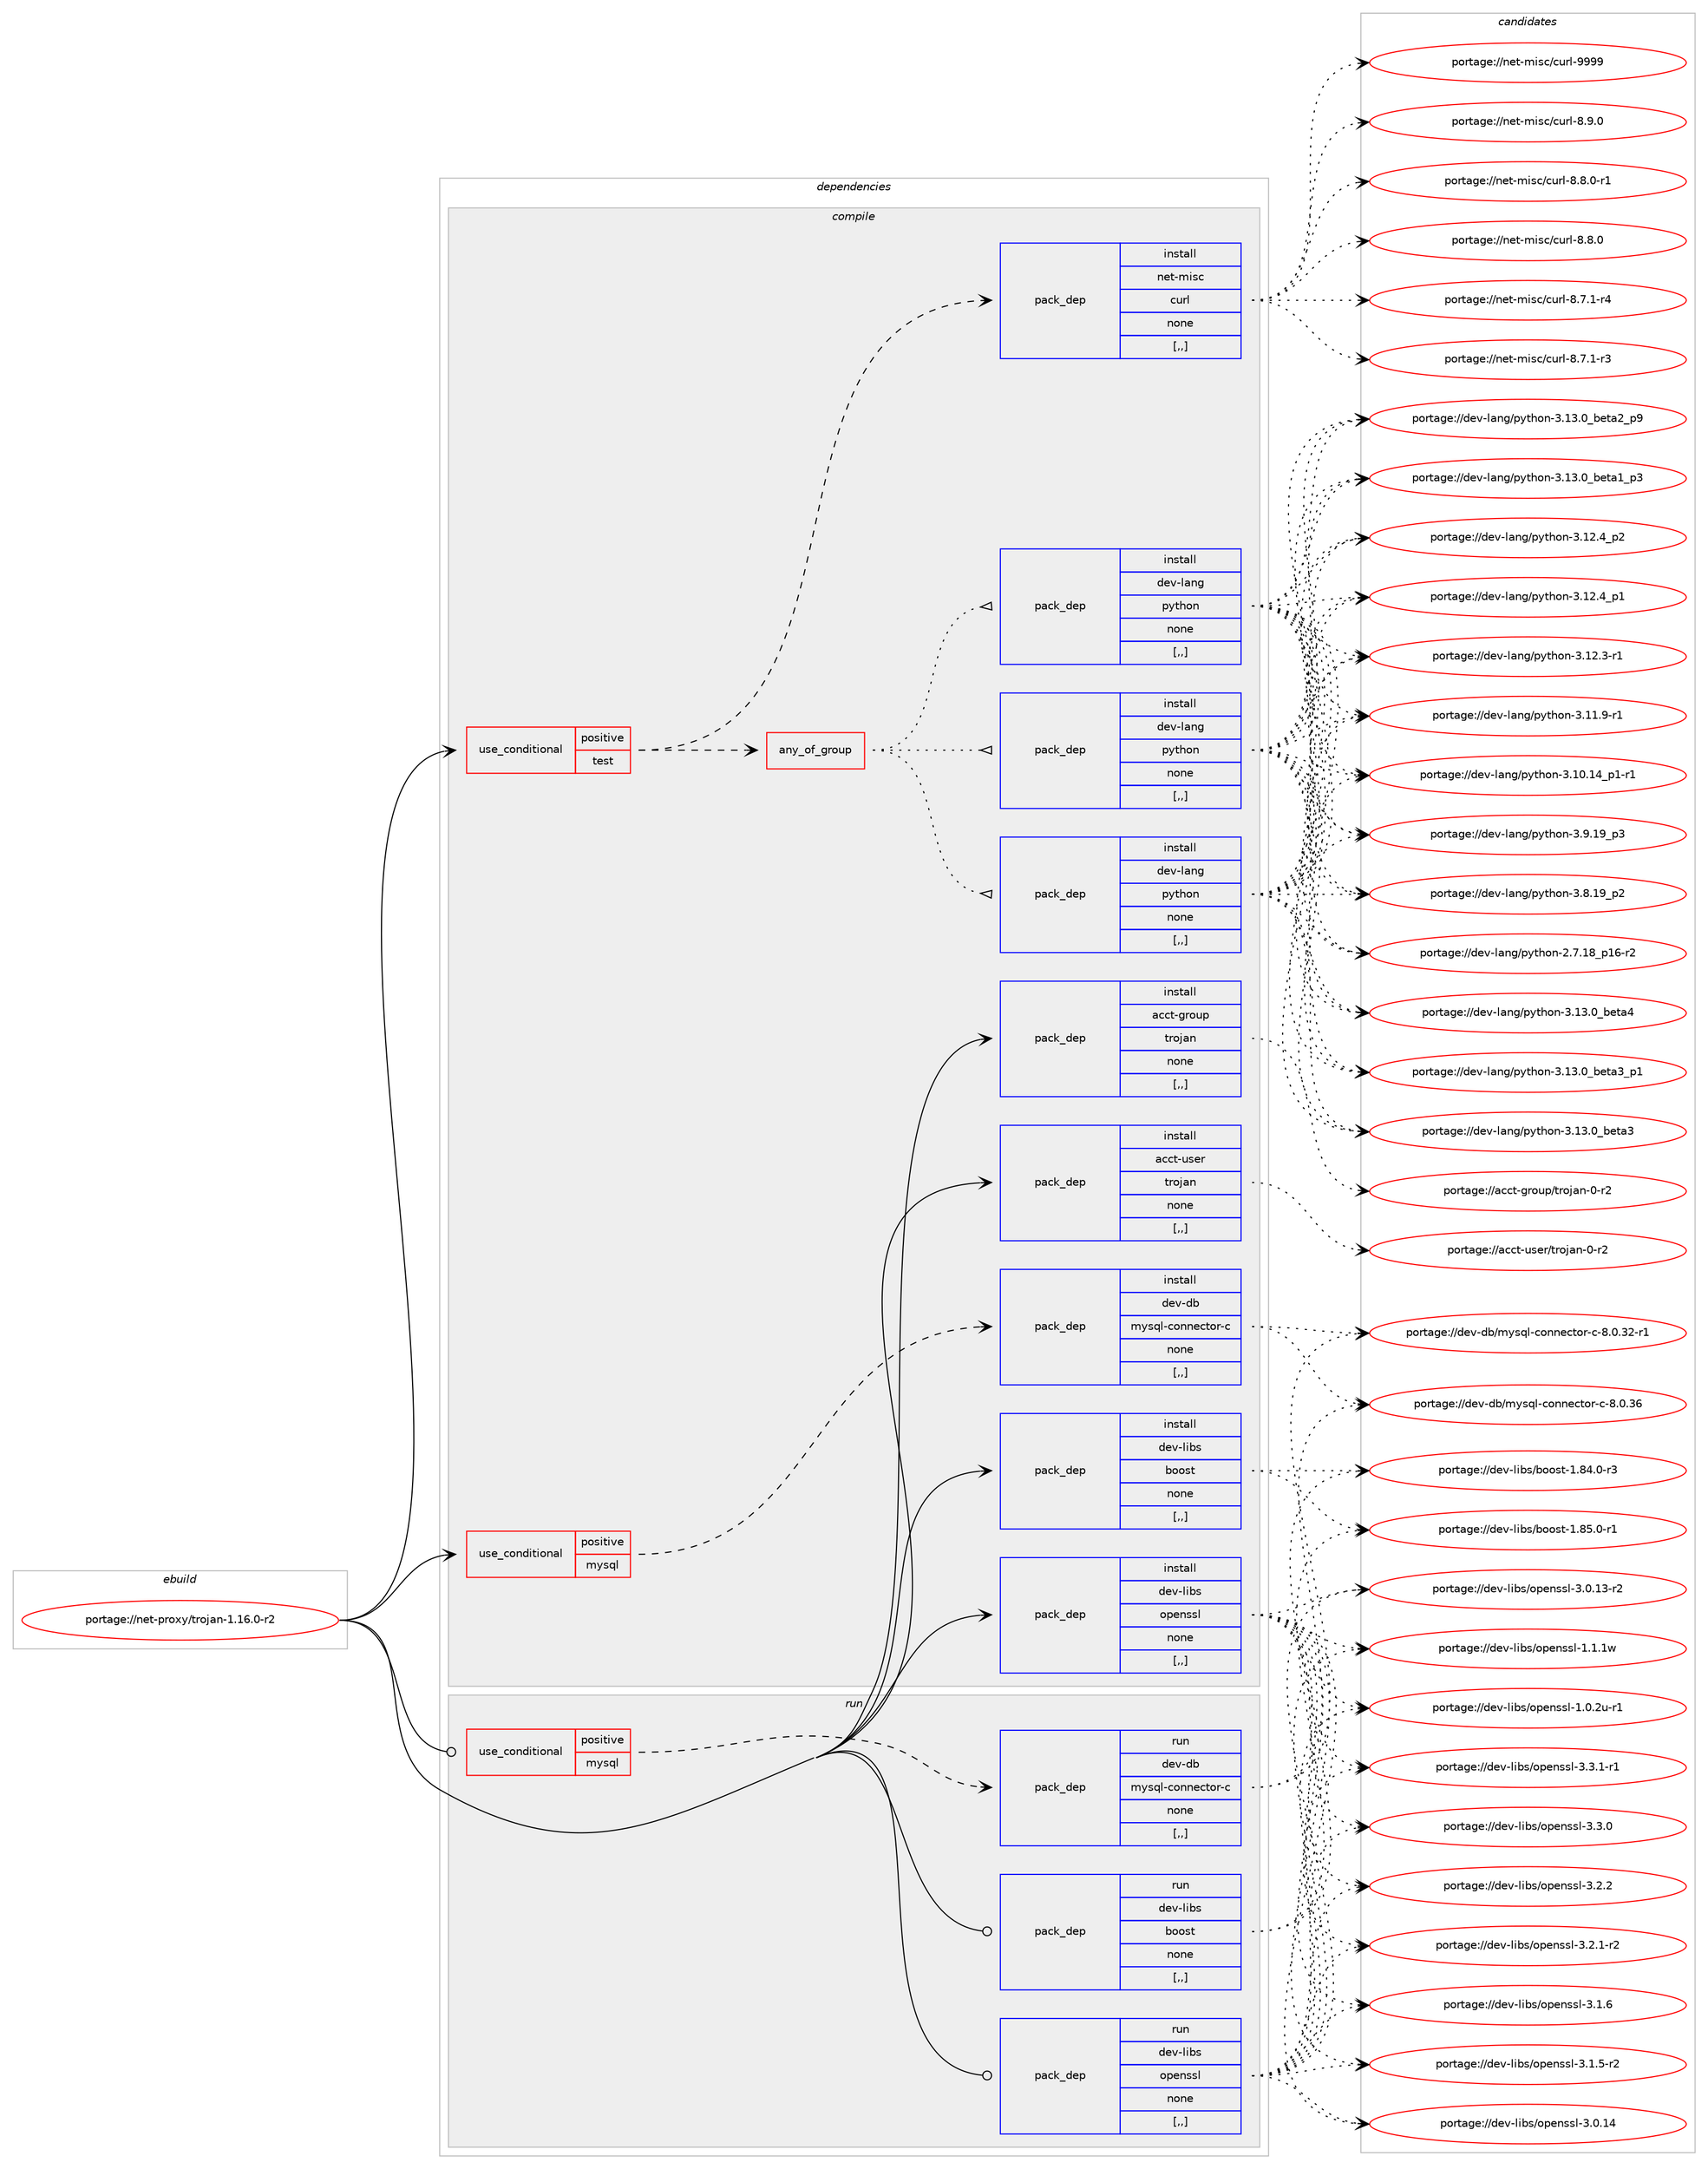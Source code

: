 digraph prolog {

# *************
# Graph options
# *************

newrank=true;
concentrate=true;
compound=true;
graph [rankdir=LR,fontname=Helvetica,fontsize=10,ranksep=1.5];#, ranksep=2.5, nodesep=0.2];
edge  [arrowhead=vee];
node  [fontname=Helvetica,fontsize=10];

# **********
# The ebuild
# **********

subgraph cluster_leftcol {
color=gray;
label=<<i>ebuild</i>>;
id [label="portage://net-proxy/trojan-1.16.0-r2", color=red, width=4, href="../net-proxy/trojan-1.16.0-r2.svg"];
}

# ****************
# The dependencies
# ****************

subgraph cluster_midcol {
color=gray;
label=<<i>dependencies</i>>;
subgraph cluster_compile {
fillcolor="#eeeeee";
style=filled;
label=<<i>compile</i>>;
subgraph cond101787 {
dependency384948 [label=<<TABLE BORDER="0" CELLBORDER="1" CELLSPACING="0" CELLPADDING="4"><TR><TD ROWSPAN="3" CELLPADDING="10">use_conditional</TD></TR><TR><TD>positive</TD></TR><TR><TD>mysql</TD></TR></TABLE>>, shape=none, color=red];
subgraph pack280401 {
dependency384949 [label=<<TABLE BORDER="0" CELLBORDER="1" CELLSPACING="0" CELLPADDING="4" WIDTH="220"><TR><TD ROWSPAN="6" CELLPADDING="30">pack_dep</TD></TR><TR><TD WIDTH="110">install</TD></TR><TR><TD>dev-db</TD></TR><TR><TD>mysql-connector-c</TD></TR><TR><TD>none</TD></TR><TR><TD>[,,]</TD></TR></TABLE>>, shape=none, color=blue];
}
dependency384948:e -> dependency384949:w [weight=20,style="dashed",arrowhead="vee"];
}
id:e -> dependency384948:w [weight=20,style="solid",arrowhead="vee"];
subgraph cond101788 {
dependency384950 [label=<<TABLE BORDER="0" CELLBORDER="1" CELLSPACING="0" CELLPADDING="4"><TR><TD ROWSPAN="3" CELLPADDING="10">use_conditional</TD></TR><TR><TD>positive</TD></TR><TR><TD>test</TD></TR></TABLE>>, shape=none, color=red];
subgraph pack280402 {
dependency384951 [label=<<TABLE BORDER="0" CELLBORDER="1" CELLSPACING="0" CELLPADDING="4" WIDTH="220"><TR><TD ROWSPAN="6" CELLPADDING="30">pack_dep</TD></TR><TR><TD WIDTH="110">install</TD></TR><TR><TD>net-misc</TD></TR><TR><TD>curl</TD></TR><TR><TD>none</TD></TR><TR><TD>[,,]</TD></TR></TABLE>>, shape=none, color=blue];
}
dependency384950:e -> dependency384951:w [weight=20,style="dashed",arrowhead="vee"];
subgraph any2567 {
dependency384952 [label=<<TABLE BORDER="0" CELLBORDER="1" CELLSPACING="0" CELLPADDING="4"><TR><TD CELLPADDING="10">any_of_group</TD></TR></TABLE>>, shape=none, color=red];subgraph pack280403 {
dependency384953 [label=<<TABLE BORDER="0" CELLBORDER="1" CELLSPACING="0" CELLPADDING="4" WIDTH="220"><TR><TD ROWSPAN="6" CELLPADDING="30">pack_dep</TD></TR><TR><TD WIDTH="110">install</TD></TR><TR><TD>dev-lang</TD></TR><TR><TD>python</TD></TR><TR><TD>none</TD></TR><TR><TD>[,,]</TD></TR></TABLE>>, shape=none, color=blue];
}
dependency384952:e -> dependency384953:w [weight=20,style="dotted",arrowhead="oinv"];
subgraph pack280404 {
dependency384954 [label=<<TABLE BORDER="0" CELLBORDER="1" CELLSPACING="0" CELLPADDING="4" WIDTH="220"><TR><TD ROWSPAN="6" CELLPADDING="30">pack_dep</TD></TR><TR><TD WIDTH="110">install</TD></TR><TR><TD>dev-lang</TD></TR><TR><TD>python</TD></TR><TR><TD>none</TD></TR><TR><TD>[,,]</TD></TR></TABLE>>, shape=none, color=blue];
}
dependency384952:e -> dependency384954:w [weight=20,style="dotted",arrowhead="oinv"];
subgraph pack280405 {
dependency384955 [label=<<TABLE BORDER="0" CELLBORDER="1" CELLSPACING="0" CELLPADDING="4" WIDTH="220"><TR><TD ROWSPAN="6" CELLPADDING="30">pack_dep</TD></TR><TR><TD WIDTH="110">install</TD></TR><TR><TD>dev-lang</TD></TR><TR><TD>python</TD></TR><TR><TD>none</TD></TR><TR><TD>[,,]</TD></TR></TABLE>>, shape=none, color=blue];
}
dependency384952:e -> dependency384955:w [weight=20,style="dotted",arrowhead="oinv"];
}
dependency384950:e -> dependency384952:w [weight=20,style="dashed",arrowhead="vee"];
}
id:e -> dependency384950:w [weight=20,style="solid",arrowhead="vee"];
subgraph pack280406 {
dependency384956 [label=<<TABLE BORDER="0" CELLBORDER="1" CELLSPACING="0" CELLPADDING="4" WIDTH="220"><TR><TD ROWSPAN="6" CELLPADDING="30">pack_dep</TD></TR><TR><TD WIDTH="110">install</TD></TR><TR><TD>acct-group</TD></TR><TR><TD>trojan</TD></TR><TR><TD>none</TD></TR><TR><TD>[,,]</TD></TR></TABLE>>, shape=none, color=blue];
}
id:e -> dependency384956:w [weight=20,style="solid",arrowhead="vee"];
subgraph pack280407 {
dependency384957 [label=<<TABLE BORDER="0" CELLBORDER="1" CELLSPACING="0" CELLPADDING="4" WIDTH="220"><TR><TD ROWSPAN="6" CELLPADDING="30">pack_dep</TD></TR><TR><TD WIDTH="110">install</TD></TR><TR><TD>acct-user</TD></TR><TR><TD>trojan</TD></TR><TR><TD>none</TD></TR><TR><TD>[,,]</TD></TR></TABLE>>, shape=none, color=blue];
}
id:e -> dependency384957:w [weight=20,style="solid",arrowhead="vee"];
subgraph pack280408 {
dependency384958 [label=<<TABLE BORDER="0" CELLBORDER="1" CELLSPACING="0" CELLPADDING="4" WIDTH="220"><TR><TD ROWSPAN="6" CELLPADDING="30">pack_dep</TD></TR><TR><TD WIDTH="110">install</TD></TR><TR><TD>dev-libs</TD></TR><TR><TD>boost</TD></TR><TR><TD>none</TD></TR><TR><TD>[,,]</TD></TR></TABLE>>, shape=none, color=blue];
}
id:e -> dependency384958:w [weight=20,style="solid",arrowhead="vee"];
subgraph pack280409 {
dependency384959 [label=<<TABLE BORDER="0" CELLBORDER="1" CELLSPACING="0" CELLPADDING="4" WIDTH="220"><TR><TD ROWSPAN="6" CELLPADDING="30">pack_dep</TD></TR><TR><TD WIDTH="110">install</TD></TR><TR><TD>dev-libs</TD></TR><TR><TD>openssl</TD></TR><TR><TD>none</TD></TR><TR><TD>[,,]</TD></TR></TABLE>>, shape=none, color=blue];
}
id:e -> dependency384959:w [weight=20,style="solid",arrowhead="vee"];
}
subgraph cluster_compileandrun {
fillcolor="#eeeeee";
style=filled;
label=<<i>compile and run</i>>;
}
subgraph cluster_run {
fillcolor="#eeeeee";
style=filled;
label=<<i>run</i>>;
subgraph cond101789 {
dependency384960 [label=<<TABLE BORDER="0" CELLBORDER="1" CELLSPACING="0" CELLPADDING="4"><TR><TD ROWSPAN="3" CELLPADDING="10">use_conditional</TD></TR><TR><TD>positive</TD></TR><TR><TD>mysql</TD></TR></TABLE>>, shape=none, color=red];
subgraph pack280410 {
dependency384961 [label=<<TABLE BORDER="0" CELLBORDER="1" CELLSPACING="0" CELLPADDING="4" WIDTH="220"><TR><TD ROWSPAN="6" CELLPADDING="30">pack_dep</TD></TR><TR><TD WIDTH="110">run</TD></TR><TR><TD>dev-db</TD></TR><TR><TD>mysql-connector-c</TD></TR><TR><TD>none</TD></TR><TR><TD>[,,]</TD></TR></TABLE>>, shape=none, color=blue];
}
dependency384960:e -> dependency384961:w [weight=20,style="dashed",arrowhead="vee"];
}
id:e -> dependency384960:w [weight=20,style="solid",arrowhead="odot"];
subgraph pack280411 {
dependency384962 [label=<<TABLE BORDER="0" CELLBORDER="1" CELLSPACING="0" CELLPADDING="4" WIDTH="220"><TR><TD ROWSPAN="6" CELLPADDING="30">pack_dep</TD></TR><TR><TD WIDTH="110">run</TD></TR><TR><TD>dev-libs</TD></TR><TR><TD>boost</TD></TR><TR><TD>none</TD></TR><TR><TD>[,,]</TD></TR></TABLE>>, shape=none, color=blue];
}
id:e -> dependency384962:w [weight=20,style="solid",arrowhead="odot"];
subgraph pack280412 {
dependency384963 [label=<<TABLE BORDER="0" CELLBORDER="1" CELLSPACING="0" CELLPADDING="4" WIDTH="220"><TR><TD ROWSPAN="6" CELLPADDING="30">pack_dep</TD></TR><TR><TD WIDTH="110">run</TD></TR><TR><TD>dev-libs</TD></TR><TR><TD>openssl</TD></TR><TR><TD>none</TD></TR><TR><TD>[,,]</TD></TR></TABLE>>, shape=none, color=blue];
}
id:e -> dependency384963:w [weight=20,style="solid",arrowhead="odot"];
}
}

# **************
# The candidates
# **************

subgraph cluster_choices {
rank=same;
color=gray;
label=<<i>candidates</i>>;

subgraph choice280401 {
color=black;
nodesep=1;
choice100101118451009847109121115113108459911111011010199116111114459945564648465154 [label="portage://dev-db/mysql-connector-c-8.0.36", color=red, width=4,href="../dev-db/mysql-connector-c-8.0.36.svg"];
choice1001011184510098471091211151131084599111110110101991161111144599455646484651504511449 [label="portage://dev-db/mysql-connector-c-8.0.32-r1", color=red, width=4,href="../dev-db/mysql-connector-c-8.0.32-r1.svg"];
dependency384949:e -> choice100101118451009847109121115113108459911111011010199116111114459945564648465154:w [style=dotted,weight="100"];
dependency384949:e -> choice1001011184510098471091211151131084599111110110101991161111144599455646484651504511449:w [style=dotted,weight="100"];
}
subgraph choice280402 {
color=black;
nodesep=1;
choice110101116451091051159947991171141084557575757 [label="portage://net-misc/curl-9999", color=red, width=4,href="../net-misc/curl-9999.svg"];
choice11010111645109105115994799117114108455646574648 [label="portage://net-misc/curl-8.9.0", color=red, width=4,href="../net-misc/curl-8.9.0.svg"];
choice110101116451091051159947991171141084556465646484511449 [label="portage://net-misc/curl-8.8.0-r1", color=red, width=4,href="../net-misc/curl-8.8.0-r1.svg"];
choice11010111645109105115994799117114108455646564648 [label="portage://net-misc/curl-8.8.0", color=red, width=4,href="../net-misc/curl-8.8.0.svg"];
choice110101116451091051159947991171141084556465546494511452 [label="portage://net-misc/curl-8.7.1-r4", color=red, width=4,href="../net-misc/curl-8.7.1-r4.svg"];
choice110101116451091051159947991171141084556465546494511451 [label="portage://net-misc/curl-8.7.1-r3", color=red, width=4,href="../net-misc/curl-8.7.1-r3.svg"];
dependency384951:e -> choice110101116451091051159947991171141084557575757:w [style=dotted,weight="100"];
dependency384951:e -> choice11010111645109105115994799117114108455646574648:w [style=dotted,weight="100"];
dependency384951:e -> choice110101116451091051159947991171141084556465646484511449:w [style=dotted,weight="100"];
dependency384951:e -> choice11010111645109105115994799117114108455646564648:w [style=dotted,weight="100"];
dependency384951:e -> choice110101116451091051159947991171141084556465546494511452:w [style=dotted,weight="100"];
dependency384951:e -> choice110101116451091051159947991171141084556465546494511451:w [style=dotted,weight="100"];
}
subgraph choice280403 {
color=black;
nodesep=1;
choice1001011184510897110103471121211161041111104551464951464895981011169752 [label="portage://dev-lang/python-3.13.0_beta4", color=red, width=4,href="../dev-lang/python-3.13.0_beta4.svg"];
choice10010111845108971101034711212111610411111045514649514648959810111697519511249 [label="portage://dev-lang/python-3.13.0_beta3_p1", color=red, width=4,href="../dev-lang/python-3.13.0_beta3_p1.svg"];
choice1001011184510897110103471121211161041111104551464951464895981011169751 [label="portage://dev-lang/python-3.13.0_beta3", color=red, width=4,href="../dev-lang/python-3.13.0_beta3.svg"];
choice10010111845108971101034711212111610411111045514649514648959810111697509511257 [label="portage://dev-lang/python-3.13.0_beta2_p9", color=red, width=4,href="../dev-lang/python-3.13.0_beta2_p9.svg"];
choice10010111845108971101034711212111610411111045514649514648959810111697499511251 [label="portage://dev-lang/python-3.13.0_beta1_p3", color=red, width=4,href="../dev-lang/python-3.13.0_beta1_p3.svg"];
choice100101118451089711010347112121116104111110455146495046529511250 [label="portage://dev-lang/python-3.12.4_p2", color=red, width=4,href="../dev-lang/python-3.12.4_p2.svg"];
choice100101118451089711010347112121116104111110455146495046529511249 [label="portage://dev-lang/python-3.12.4_p1", color=red, width=4,href="../dev-lang/python-3.12.4_p1.svg"];
choice100101118451089711010347112121116104111110455146495046514511449 [label="portage://dev-lang/python-3.12.3-r1", color=red, width=4,href="../dev-lang/python-3.12.3-r1.svg"];
choice100101118451089711010347112121116104111110455146494946574511449 [label="portage://dev-lang/python-3.11.9-r1", color=red, width=4,href="../dev-lang/python-3.11.9-r1.svg"];
choice100101118451089711010347112121116104111110455146494846495295112494511449 [label="portage://dev-lang/python-3.10.14_p1-r1", color=red, width=4,href="../dev-lang/python-3.10.14_p1-r1.svg"];
choice100101118451089711010347112121116104111110455146574649579511251 [label="portage://dev-lang/python-3.9.19_p3", color=red, width=4,href="../dev-lang/python-3.9.19_p3.svg"];
choice100101118451089711010347112121116104111110455146564649579511250 [label="portage://dev-lang/python-3.8.19_p2", color=red, width=4,href="../dev-lang/python-3.8.19_p2.svg"];
choice100101118451089711010347112121116104111110455046554649569511249544511450 [label="portage://dev-lang/python-2.7.18_p16-r2", color=red, width=4,href="../dev-lang/python-2.7.18_p16-r2.svg"];
dependency384953:e -> choice1001011184510897110103471121211161041111104551464951464895981011169752:w [style=dotted,weight="100"];
dependency384953:e -> choice10010111845108971101034711212111610411111045514649514648959810111697519511249:w [style=dotted,weight="100"];
dependency384953:e -> choice1001011184510897110103471121211161041111104551464951464895981011169751:w [style=dotted,weight="100"];
dependency384953:e -> choice10010111845108971101034711212111610411111045514649514648959810111697509511257:w [style=dotted,weight="100"];
dependency384953:e -> choice10010111845108971101034711212111610411111045514649514648959810111697499511251:w [style=dotted,weight="100"];
dependency384953:e -> choice100101118451089711010347112121116104111110455146495046529511250:w [style=dotted,weight="100"];
dependency384953:e -> choice100101118451089711010347112121116104111110455146495046529511249:w [style=dotted,weight="100"];
dependency384953:e -> choice100101118451089711010347112121116104111110455146495046514511449:w [style=dotted,weight="100"];
dependency384953:e -> choice100101118451089711010347112121116104111110455146494946574511449:w [style=dotted,weight="100"];
dependency384953:e -> choice100101118451089711010347112121116104111110455146494846495295112494511449:w [style=dotted,weight="100"];
dependency384953:e -> choice100101118451089711010347112121116104111110455146574649579511251:w [style=dotted,weight="100"];
dependency384953:e -> choice100101118451089711010347112121116104111110455146564649579511250:w [style=dotted,weight="100"];
dependency384953:e -> choice100101118451089711010347112121116104111110455046554649569511249544511450:w [style=dotted,weight="100"];
}
subgraph choice280404 {
color=black;
nodesep=1;
choice1001011184510897110103471121211161041111104551464951464895981011169752 [label="portage://dev-lang/python-3.13.0_beta4", color=red, width=4,href="../dev-lang/python-3.13.0_beta4.svg"];
choice10010111845108971101034711212111610411111045514649514648959810111697519511249 [label="portage://dev-lang/python-3.13.0_beta3_p1", color=red, width=4,href="../dev-lang/python-3.13.0_beta3_p1.svg"];
choice1001011184510897110103471121211161041111104551464951464895981011169751 [label="portage://dev-lang/python-3.13.0_beta3", color=red, width=4,href="../dev-lang/python-3.13.0_beta3.svg"];
choice10010111845108971101034711212111610411111045514649514648959810111697509511257 [label="portage://dev-lang/python-3.13.0_beta2_p9", color=red, width=4,href="../dev-lang/python-3.13.0_beta2_p9.svg"];
choice10010111845108971101034711212111610411111045514649514648959810111697499511251 [label="portage://dev-lang/python-3.13.0_beta1_p3", color=red, width=4,href="../dev-lang/python-3.13.0_beta1_p3.svg"];
choice100101118451089711010347112121116104111110455146495046529511250 [label="portage://dev-lang/python-3.12.4_p2", color=red, width=4,href="../dev-lang/python-3.12.4_p2.svg"];
choice100101118451089711010347112121116104111110455146495046529511249 [label="portage://dev-lang/python-3.12.4_p1", color=red, width=4,href="../dev-lang/python-3.12.4_p1.svg"];
choice100101118451089711010347112121116104111110455146495046514511449 [label="portage://dev-lang/python-3.12.3-r1", color=red, width=4,href="../dev-lang/python-3.12.3-r1.svg"];
choice100101118451089711010347112121116104111110455146494946574511449 [label="portage://dev-lang/python-3.11.9-r1", color=red, width=4,href="../dev-lang/python-3.11.9-r1.svg"];
choice100101118451089711010347112121116104111110455146494846495295112494511449 [label="portage://dev-lang/python-3.10.14_p1-r1", color=red, width=4,href="../dev-lang/python-3.10.14_p1-r1.svg"];
choice100101118451089711010347112121116104111110455146574649579511251 [label="portage://dev-lang/python-3.9.19_p3", color=red, width=4,href="../dev-lang/python-3.9.19_p3.svg"];
choice100101118451089711010347112121116104111110455146564649579511250 [label="portage://dev-lang/python-3.8.19_p2", color=red, width=4,href="../dev-lang/python-3.8.19_p2.svg"];
choice100101118451089711010347112121116104111110455046554649569511249544511450 [label="portage://dev-lang/python-2.7.18_p16-r2", color=red, width=4,href="../dev-lang/python-2.7.18_p16-r2.svg"];
dependency384954:e -> choice1001011184510897110103471121211161041111104551464951464895981011169752:w [style=dotted,weight="100"];
dependency384954:e -> choice10010111845108971101034711212111610411111045514649514648959810111697519511249:w [style=dotted,weight="100"];
dependency384954:e -> choice1001011184510897110103471121211161041111104551464951464895981011169751:w [style=dotted,weight="100"];
dependency384954:e -> choice10010111845108971101034711212111610411111045514649514648959810111697509511257:w [style=dotted,weight="100"];
dependency384954:e -> choice10010111845108971101034711212111610411111045514649514648959810111697499511251:w [style=dotted,weight="100"];
dependency384954:e -> choice100101118451089711010347112121116104111110455146495046529511250:w [style=dotted,weight="100"];
dependency384954:e -> choice100101118451089711010347112121116104111110455146495046529511249:w [style=dotted,weight="100"];
dependency384954:e -> choice100101118451089711010347112121116104111110455146495046514511449:w [style=dotted,weight="100"];
dependency384954:e -> choice100101118451089711010347112121116104111110455146494946574511449:w [style=dotted,weight="100"];
dependency384954:e -> choice100101118451089711010347112121116104111110455146494846495295112494511449:w [style=dotted,weight="100"];
dependency384954:e -> choice100101118451089711010347112121116104111110455146574649579511251:w [style=dotted,weight="100"];
dependency384954:e -> choice100101118451089711010347112121116104111110455146564649579511250:w [style=dotted,weight="100"];
dependency384954:e -> choice100101118451089711010347112121116104111110455046554649569511249544511450:w [style=dotted,weight="100"];
}
subgraph choice280405 {
color=black;
nodesep=1;
choice1001011184510897110103471121211161041111104551464951464895981011169752 [label="portage://dev-lang/python-3.13.0_beta4", color=red, width=4,href="../dev-lang/python-3.13.0_beta4.svg"];
choice10010111845108971101034711212111610411111045514649514648959810111697519511249 [label="portage://dev-lang/python-3.13.0_beta3_p1", color=red, width=4,href="../dev-lang/python-3.13.0_beta3_p1.svg"];
choice1001011184510897110103471121211161041111104551464951464895981011169751 [label="portage://dev-lang/python-3.13.0_beta3", color=red, width=4,href="../dev-lang/python-3.13.0_beta3.svg"];
choice10010111845108971101034711212111610411111045514649514648959810111697509511257 [label="portage://dev-lang/python-3.13.0_beta2_p9", color=red, width=4,href="../dev-lang/python-3.13.0_beta2_p9.svg"];
choice10010111845108971101034711212111610411111045514649514648959810111697499511251 [label="portage://dev-lang/python-3.13.0_beta1_p3", color=red, width=4,href="../dev-lang/python-3.13.0_beta1_p3.svg"];
choice100101118451089711010347112121116104111110455146495046529511250 [label="portage://dev-lang/python-3.12.4_p2", color=red, width=4,href="../dev-lang/python-3.12.4_p2.svg"];
choice100101118451089711010347112121116104111110455146495046529511249 [label="portage://dev-lang/python-3.12.4_p1", color=red, width=4,href="../dev-lang/python-3.12.4_p1.svg"];
choice100101118451089711010347112121116104111110455146495046514511449 [label="portage://dev-lang/python-3.12.3-r1", color=red, width=4,href="../dev-lang/python-3.12.3-r1.svg"];
choice100101118451089711010347112121116104111110455146494946574511449 [label="portage://dev-lang/python-3.11.9-r1", color=red, width=4,href="../dev-lang/python-3.11.9-r1.svg"];
choice100101118451089711010347112121116104111110455146494846495295112494511449 [label="portage://dev-lang/python-3.10.14_p1-r1", color=red, width=4,href="../dev-lang/python-3.10.14_p1-r1.svg"];
choice100101118451089711010347112121116104111110455146574649579511251 [label="portage://dev-lang/python-3.9.19_p3", color=red, width=4,href="../dev-lang/python-3.9.19_p3.svg"];
choice100101118451089711010347112121116104111110455146564649579511250 [label="portage://dev-lang/python-3.8.19_p2", color=red, width=4,href="../dev-lang/python-3.8.19_p2.svg"];
choice100101118451089711010347112121116104111110455046554649569511249544511450 [label="portage://dev-lang/python-2.7.18_p16-r2", color=red, width=4,href="../dev-lang/python-2.7.18_p16-r2.svg"];
dependency384955:e -> choice1001011184510897110103471121211161041111104551464951464895981011169752:w [style=dotted,weight="100"];
dependency384955:e -> choice10010111845108971101034711212111610411111045514649514648959810111697519511249:w [style=dotted,weight="100"];
dependency384955:e -> choice1001011184510897110103471121211161041111104551464951464895981011169751:w [style=dotted,weight="100"];
dependency384955:e -> choice10010111845108971101034711212111610411111045514649514648959810111697509511257:w [style=dotted,weight="100"];
dependency384955:e -> choice10010111845108971101034711212111610411111045514649514648959810111697499511251:w [style=dotted,weight="100"];
dependency384955:e -> choice100101118451089711010347112121116104111110455146495046529511250:w [style=dotted,weight="100"];
dependency384955:e -> choice100101118451089711010347112121116104111110455146495046529511249:w [style=dotted,weight="100"];
dependency384955:e -> choice100101118451089711010347112121116104111110455146495046514511449:w [style=dotted,weight="100"];
dependency384955:e -> choice100101118451089711010347112121116104111110455146494946574511449:w [style=dotted,weight="100"];
dependency384955:e -> choice100101118451089711010347112121116104111110455146494846495295112494511449:w [style=dotted,weight="100"];
dependency384955:e -> choice100101118451089711010347112121116104111110455146574649579511251:w [style=dotted,weight="100"];
dependency384955:e -> choice100101118451089711010347112121116104111110455146564649579511250:w [style=dotted,weight="100"];
dependency384955:e -> choice100101118451089711010347112121116104111110455046554649569511249544511450:w [style=dotted,weight="100"];
}
subgraph choice280406 {
color=black;
nodesep=1;
choice97999911645103114111117112471161141111069711045484511450 [label="portage://acct-group/trojan-0-r2", color=red, width=4,href="../acct-group/trojan-0-r2.svg"];
dependency384956:e -> choice97999911645103114111117112471161141111069711045484511450:w [style=dotted,weight="100"];
}
subgraph choice280407 {
color=black;
nodesep=1;
choice97999911645117115101114471161141111069711045484511450 [label="portage://acct-user/trojan-0-r2", color=red, width=4,href="../acct-user/trojan-0-r2.svg"];
dependency384957:e -> choice97999911645117115101114471161141111069711045484511450:w [style=dotted,weight="100"];
}
subgraph choice280408 {
color=black;
nodesep=1;
choice10010111845108105981154798111111115116454946565346484511449 [label="portage://dev-libs/boost-1.85.0-r1", color=red, width=4,href="../dev-libs/boost-1.85.0-r1.svg"];
choice10010111845108105981154798111111115116454946565246484511451 [label="portage://dev-libs/boost-1.84.0-r3", color=red, width=4,href="../dev-libs/boost-1.84.0-r3.svg"];
dependency384958:e -> choice10010111845108105981154798111111115116454946565346484511449:w [style=dotted,weight="100"];
dependency384958:e -> choice10010111845108105981154798111111115116454946565246484511451:w [style=dotted,weight="100"];
}
subgraph choice280409 {
color=black;
nodesep=1;
choice1001011184510810598115471111121011101151151084551465146494511449 [label="portage://dev-libs/openssl-3.3.1-r1", color=red, width=4,href="../dev-libs/openssl-3.3.1-r1.svg"];
choice100101118451081059811547111112101110115115108455146514648 [label="portage://dev-libs/openssl-3.3.0", color=red, width=4,href="../dev-libs/openssl-3.3.0.svg"];
choice100101118451081059811547111112101110115115108455146504650 [label="portage://dev-libs/openssl-3.2.2", color=red, width=4,href="../dev-libs/openssl-3.2.2.svg"];
choice1001011184510810598115471111121011101151151084551465046494511450 [label="portage://dev-libs/openssl-3.2.1-r2", color=red, width=4,href="../dev-libs/openssl-3.2.1-r2.svg"];
choice100101118451081059811547111112101110115115108455146494654 [label="portage://dev-libs/openssl-3.1.6", color=red, width=4,href="../dev-libs/openssl-3.1.6.svg"];
choice1001011184510810598115471111121011101151151084551464946534511450 [label="portage://dev-libs/openssl-3.1.5-r2", color=red, width=4,href="../dev-libs/openssl-3.1.5-r2.svg"];
choice10010111845108105981154711111210111011511510845514648464952 [label="portage://dev-libs/openssl-3.0.14", color=red, width=4,href="../dev-libs/openssl-3.0.14.svg"];
choice100101118451081059811547111112101110115115108455146484649514511450 [label="portage://dev-libs/openssl-3.0.13-r2", color=red, width=4,href="../dev-libs/openssl-3.0.13-r2.svg"];
choice100101118451081059811547111112101110115115108454946494649119 [label="portage://dev-libs/openssl-1.1.1w", color=red, width=4,href="../dev-libs/openssl-1.1.1w.svg"];
choice1001011184510810598115471111121011101151151084549464846501174511449 [label="portage://dev-libs/openssl-1.0.2u-r1", color=red, width=4,href="../dev-libs/openssl-1.0.2u-r1.svg"];
dependency384959:e -> choice1001011184510810598115471111121011101151151084551465146494511449:w [style=dotted,weight="100"];
dependency384959:e -> choice100101118451081059811547111112101110115115108455146514648:w [style=dotted,weight="100"];
dependency384959:e -> choice100101118451081059811547111112101110115115108455146504650:w [style=dotted,weight="100"];
dependency384959:e -> choice1001011184510810598115471111121011101151151084551465046494511450:w [style=dotted,weight="100"];
dependency384959:e -> choice100101118451081059811547111112101110115115108455146494654:w [style=dotted,weight="100"];
dependency384959:e -> choice1001011184510810598115471111121011101151151084551464946534511450:w [style=dotted,weight="100"];
dependency384959:e -> choice10010111845108105981154711111210111011511510845514648464952:w [style=dotted,weight="100"];
dependency384959:e -> choice100101118451081059811547111112101110115115108455146484649514511450:w [style=dotted,weight="100"];
dependency384959:e -> choice100101118451081059811547111112101110115115108454946494649119:w [style=dotted,weight="100"];
dependency384959:e -> choice1001011184510810598115471111121011101151151084549464846501174511449:w [style=dotted,weight="100"];
}
subgraph choice280410 {
color=black;
nodesep=1;
choice100101118451009847109121115113108459911111011010199116111114459945564648465154 [label="portage://dev-db/mysql-connector-c-8.0.36", color=red, width=4,href="../dev-db/mysql-connector-c-8.0.36.svg"];
choice1001011184510098471091211151131084599111110110101991161111144599455646484651504511449 [label="portage://dev-db/mysql-connector-c-8.0.32-r1", color=red, width=4,href="../dev-db/mysql-connector-c-8.0.32-r1.svg"];
dependency384961:e -> choice100101118451009847109121115113108459911111011010199116111114459945564648465154:w [style=dotted,weight="100"];
dependency384961:e -> choice1001011184510098471091211151131084599111110110101991161111144599455646484651504511449:w [style=dotted,weight="100"];
}
subgraph choice280411 {
color=black;
nodesep=1;
choice10010111845108105981154798111111115116454946565346484511449 [label="portage://dev-libs/boost-1.85.0-r1", color=red, width=4,href="../dev-libs/boost-1.85.0-r1.svg"];
choice10010111845108105981154798111111115116454946565246484511451 [label="portage://dev-libs/boost-1.84.0-r3", color=red, width=4,href="../dev-libs/boost-1.84.0-r3.svg"];
dependency384962:e -> choice10010111845108105981154798111111115116454946565346484511449:w [style=dotted,weight="100"];
dependency384962:e -> choice10010111845108105981154798111111115116454946565246484511451:w [style=dotted,weight="100"];
}
subgraph choice280412 {
color=black;
nodesep=1;
choice1001011184510810598115471111121011101151151084551465146494511449 [label="portage://dev-libs/openssl-3.3.1-r1", color=red, width=4,href="../dev-libs/openssl-3.3.1-r1.svg"];
choice100101118451081059811547111112101110115115108455146514648 [label="portage://dev-libs/openssl-3.3.0", color=red, width=4,href="../dev-libs/openssl-3.3.0.svg"];
choice100101118451081059811547111112101110115115108455146504650 [label="portage://dev-libs/openssl-3.2.2", color=red, width=4,href="../dev-libs/openssl-3.2.2.svg"];
choice1001011184510810598115471111121011101151151084551465046494511450 [label="portage://dev-libs/openssl-3.2.1-r2", color=red, width=4,href="../dev-libs/openssl-3.2.1-r2.svg"];
choice100101118451081059811547111112101110115115108455146494654 [label="portage://dev-libs/openssl-3.1.6", color=red, width=4,href="../dev-libs/openssl-3.1.6.svg"];
choice1001011184510810598115471111121011101151151084551464946534511450 [label="portage://dev-libs/openssl-3.1.5-r2", color=red, width=4,href="../dev-libs/openssl-3.1.5-r2.svg"];
choice10010111845108105981154711111210111011511510845514648464952 [label="portage://dev-libs/openssl-3.0.14", color=red, width=4,href="../dev-libs/openssl-3.0.14.svg"];
choice100101118451081059811547111112101110115115108455146484649514511450 [label="portage://dev-libs/openssl-3.0.13-r2", color=red, width=4,href="../dev-libs/openssl-3.0.13-r2.svg"];
choice100101118451081059811547111112101110115115108454946494649119 [label="portage://dev-libs/openssl-1.1.1w", color=red, width=4,href="../dev-libs/openssl-1.1.1w.svg"];
choice1001011184510810598115471111121011101151151084549464846501174511449 [label="portage://dev-libs/openssl-1.0.2u-r1", color=red, width=4,href="../dev-libs/openssl-1.0.2u-r1.svg"];
dependency384963:e -> choice1001011184510810598115471111121011101151151084551465146494511449:w [style=dotted,weight="100"];
dependency384963:e -> choice100101118451081059811547111112101110115115108455146514648:w [style=dotted,weight="100"];
dependency384963:e -> choice100101118451081059811547111112101110115115108455146504650:w [style=dotted,weight="100"];
dependency384963:e -> choice1001011184510810598115471111121011101151151084551465046494511450:w [style=dotted,weight="100"];
dependency384963:e -> choice100101118451081059811547111112101110115115108455146494654:w [style=dotted,weight="100"];
dependency384963:e -> choice1001011184510810598115471111121011101151151084551464946534511450:w [style=dotted,weight="100"];
dependency384963:e -> choice10010111845108105981154711111210111011511510845514648464952:w [style=dotted,weight="100"];
dependency384963:e -> choice100101118451081059811547111112101110115115108455146484649514511450:w [style=dotted,weight="100"];
dependency384963:e -> choice100101118451081059811547111112101110115115108454946494649119:w [style=dotted,weight="100"];
dependency384963:e -> choice1001011184510810598115471111121011101151151084549464846501174511449:w [style=dotted,weight="100"];
}
}

}
